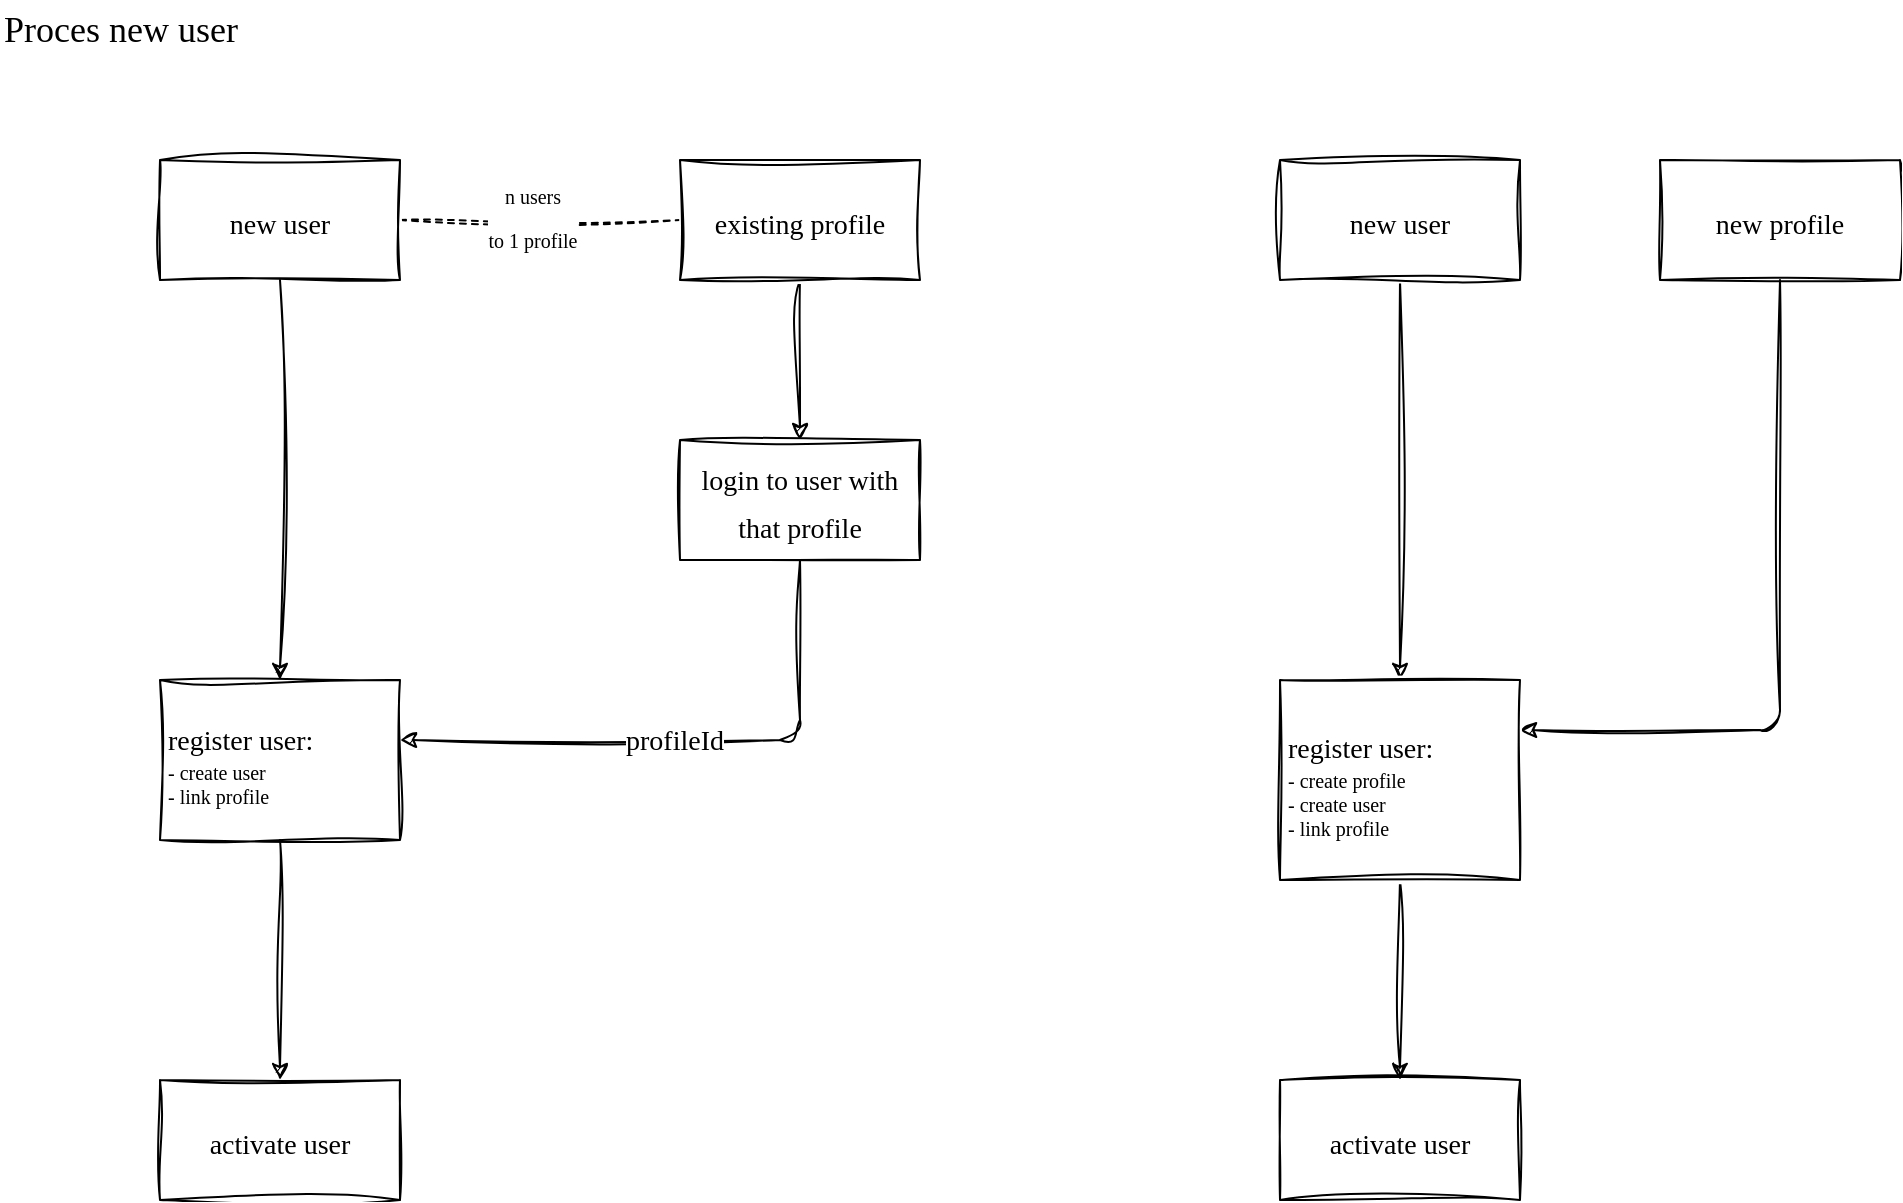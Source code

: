 <mxfile>
    <diagram id="-NNJ_mBUCQnrT3-ZX_VA" name="New user">
        <mxGraphModel dx="1099" dy="1529" grid="1" gridSize="10" guides="1" tooltips="1" connect="1" arrows="1" fold="1" page="1" pageScale="1" pageWidth="1654" pageHeight="1169" math="0" shadow="0">
            <root>
                <mxCell id="0"/>
                <mxCell id="1" parent="0"/>
                <mxCell id="9" style="edgeStyle=orthogonalEdgeStyle;sketch=1;hachureGap=4;jiggle=2;curveFitting=1;html=1;exitX=0.5;exitY=1;exitDx=0;exitDy=0;entryX=0.5;entryY=0;entryDx=0;entryDy=0;fontFamily=Verdana;fontSize=14;spacing=4;" parent="1" source="2" target="6" edge="1">
                    <mxGeometry relative="1" as="geometry"/>
                </mxCell>
                <mxCell id="24" value="" style="edgeStyle=orthogonalEdgeStyle;sketch=1;hachureGap=4;jiggle=2;curveFitting=1;html=1;fontFamily=Verdana;fontSize=18;dashed=1;endArrow=none;endFill=0;startArrow=none;startFill=0;spacing=4;" parent="1" source="2" target="3" edge="1">
                    <mxGeometry relative="1" as="geometry"/>
                </mxCell>
                <mxCell id="25" value="&lt;font style=&quot;font-size: 10px;&quot;&gt;n users&lt;br&gt;to 1 profile&lt;br&gt;&lt;/font&gt;" style="edgeLabel;html=1;align=center;verticalAlign=middle;resizable=0;points=[];fontSize=18;fontFamily=Verdana;spacing=4;" parent="24" vertex="1" connectable="0">
                    <mxGeometry x="-0.057" y="4" relative="1" as="geometry">
                        <mxPoint y="1" as="offset"/>
                    </mxGeometry>
                </mxCell>
                <mxCell id="2" value="&lt;font style=&quot;font-size: 14px;&quot; face=&quot;Verdana&quot;&gt;new user&lt;/font&gt;" style="rounded=0;whiteSpace=wrap;html=1;sketch=1;hachureGap=4;jiggle=2;curveFitting=1;fontFamily=Architects Daughter;fontSource=https%3A%2F%2Ffonts.googleapis.com%2Fcss%3Ffamily%3DArchitects%2BDaughter;fontSize=20;spacing=4;" parent="1" vertex="1">
                    <mxGeometry x="120" y="120" width="120" height="60" as="geometry"/>
                </mxCell>
                <mxCell id="5" value="" style="edgeStyle=none;sketch=1;hachureGap=4;jiggle=2;curveFitting=1;html=1;fontFamily=Architects Daughter;fontSource=https%3A%2F%2Ffonts.googleapis.com%2Fcss%3Ffamily%3DArchitects%2BDaughter;fontSize=16;spacing=4;" parent="1" source="3" target="4" edge="1">
                    <mxGeometry relative="1" as="geometry"/>
                </mxCell>
                <mxCell id="3" value="&lt;font face=&quot;Verdana&quot; style=&quot;font-size: 14px;&quot;&gt;existing profile&lt;/font&gt;" style="rounded=0;whiteSpace=wrap;html=1;sketch=1;hachureGap=4;jiggle=2;curveFitting=1;fontFamily=Architects Daughter;fontSource=https%3A%2F%2Ffonts.googleapis.com%2Fcss%3Ffamily%3DArchitects%2BDaughter;fontSize=20;spacing=4;" parent="1" vertex="1">
                    <mxGeometry x="380" y="120" width="120" height="60" as="geometry"/>
                </mxCell>
                <mxCell id="7" value="" style="edgeStyle=orthogonalEdgeStyle;sketch=1;hachureGap=4;jiggle=2;curveFitting=1;html=1;fontFamily=Verdana;fontSize=14;exitX=0.5;exitY=1;exitDx=0;exitDy=0;spacing=4;" parent="1" source="4" target="6" edge="1">
                    <mxGeometry relative="1" as="geometry">
                        <Array as="points">
                            <mxPoint x="440" y="410"/>
                        </Array>
                    </mxGeometry>
                </mxCell>
                <mxCell id="8" value="profileId" style="edgeLabel;html=1;align=center;verticalAlign=middle;resizable=0;points=[];fontSize=14;fontFamily=Verdana;spacing=4;" parent="7" vertex="1" connectable="0">
                    <mxGeometry x="0.054" y="1" relative="1" as="geometry">
                        <mxPoint as="offset"/>
                    </mxGeometry>
                </mxCell>
                <mxCell id="4" value="&lt;font face=&quot;Verdana&quot; style=&quot;font-size: 14px;&quot;&gt;login to user with that profile&lt;/font&gt;" style="rounded=0;whiteSpace=wrap;html=1;sketch=1;hachureGap=4;jiggle=2;curveFitting=1;fontFamily=Architects Daughter;fontSource=https%3A%2F%2Ffonts.googleapis.com%2Fcss%3Ffamily%3DArchitects%2BDaughter;fontSize=20;spacing=4;" parent="1" vertex="1">
                    <mxGeometry x="380" y="260" width="120" height="60" as="geometry"/>
                </mxCell>
                <mxCell id="13" value="" style="edgeStyle=orthogonalEdgeStyle;sketch=1;hachureGap=4;jiggle=2;curveFitting=1;html=1;fontFamily=Verdana;fontSize=18;spacing=4;" parent="1" source="6" target="12" edge="1">
                    <mxGeometry relative="1" as="geometry"/>
                </mxCell>
                <mxCell id="6" value="&lt;font face=&quot;Verdana&quot; style=&quot;&quot;&gt;&lt;font style=&quot;font-size: 14px;&quot;&gt;register user:&lt;/font&gt;&lt;br&gt;&lt;div style=&quot;font-size: 10px;&quot;&gt;&lt;span style=&quot;background-color: initial;&quot;&gt;- create user&lt;/span&gt;&lt;/div&gt;&lt;div style=&quot;font-size: 10px;&quot;&gt;&lt;span style=&quot;background-color: initial;&quot;&gt;- link profile&lt;/span&gt;&lt;/div&gt;&lt;/font&gt;" style="rounded=0;whiteSpace=wrap;html=1;sketch=1;hachureGap=4;jiggle=2;curveFitting=1;fontFamily=Architects Daughter;fontSource=https%3A%2F%2Ffonts.googleapis.com%2Fcss%3Ffamily%3DArchitects%2BDaughter;fontSize=20;align=left;spacing=4;" parent="1" vertex="1">
                    <mxGeometry x="120" y="380" width="120" height="80" as="geometry"/>
                </mxCell>
                <mxCell id="10" value="Proces new user" style="text;html=1;strokeColor=none;fillColor=none;align=left;verticalAlign=middle;whiteSpace=wrap;rounded=0;sketch=1;hachureGap=4;jiggle=2;curveFitting=1;fontFamily=Verdana;fontSize=18;" parent="1" vertex="1">
                    <mxGeometry x="40" y="40" width="200" height="30" as="geometry"/>
                </mxCell>
                <mxCell id="12" value="&lt;font face=&quot;Verdana&quot; style=&quot;font-size: 14px;&quot;&gt;activate user&lt;/font&gt;" style="rounded=0;whiteSpace=wrap;html=1;sketch=1;hachureGap=4;jiggle=2;curveFitting=1;fontFamily=Architects Daughter;fontSource=https%3A%2F%2Ffonts.googleapis.com%2Fcss%3Ffamily%3DArchitects%2BDaughter;fontSize=20;spacing=4;" parent="1" vertex="1">
                    <mxGeometry x="120" y="580" width="120" height="60" as="geometry"/>
                </mxCell>
                <mxCell id="14" style="edgeStyle=orthogonalEdgeStyle;sketch=1;hachureGap=4;jiggle=2;curveFitting=1;html=1;exitX=0.5;exitY=1;exitDx=0;exitDy=0;entryX=0.5;entryY=0;entryDx=0;entryDy=0;fontFamily=Verdana;fontSize=14;spacing=4;" parent="1" source="15" target="26" edge="1">
                    <mxGeometry relative="1" as="geometry">
                        <mxPoint x="740" y="380" as="targetPoint"/>
                    </mxGeometry>
                </mxCell>
                <mxCell id="15" value="&lt;font style=&quot;font-size: 14px;&quot; face=&quot;Verdana&quot;&gt;new user&lt;/font&gt;" style="rounded=0;whiteSpace=wrap;html=1;sketch=1;hachureGap=4;jiggle=2;curveFitting=1;fontFamily=Architects Daughter;fontSource=https%3A%2F%2Ffonts.googleapis.com%2Fcss%3Ffamily%3DArchitects%2BDaughter;fontSize=20;spacing=4;" parent="1" vertex="1">
                    <mxGeometry x="680" y="120" width="120" height="60" as="geometry"/>
                </mxCell>
                <mxCell id="17" value="&lt;font face=&quot;Verdana&quot; style=&quot;font-size: 14px;&quot;&gt;new profile&lt;/font&gt;" style="rounded=0;whiteSpace=wrap;html=1;sketch=1;hachureGap=4;jiggle=2;curveFitting=1;fontFamily=Architects Daughter;fontSource=https%3A%2F%2Ffonts.googleapis.com%2Fcss%3Ffamily%3DArchitects%2BDaughter;fontSize=20;spacing=4;" parent="1" vertex="1">
                    <mxGeometry x="870" y="120" width="120" height="60" as="geometry"/>
                </mxCell>
                <mxCell id="18" value="" style="edgeStyle=orthogonalEdgeStyle;sketch=1;hachureGap=4;jiggle=2;curveFitting=1;html=1;fontFamily=Verdana;fontSize=14;exitX=0.5;exitY=1;exitDx=0;exitDy=0;entryX=1;entryY=0.25;entryDx=0;entryDy=0;spacing=4;" parent="1" source="17" target="26" edge="1">
                    <mxGeometry relative="1" as="geometry">
                        <Array as="points">
                            <mxPoint x="930" y="405"/>
                        </Array>
                        <mxPoint x="930" y="320" as="sourcePoint"/>
                        <mxPoint x="840" y="430" as="targetPoint"/>
                    </mxGeometry>
                </mxCell>
                <mxCell id="23" value="&lt;font face=&quot;Verdana&quot; style=&quot;font-size: 14px;&quot;&gt;activate user&lt;/font&gt;" style="rounded=0;whiteSpace=wrap;html=1;sketch=1;hachureGap=4;jiggle=2;curveFitting=1;fontFamily=Architects Daughter;fontSource=https%3A%2F%2Ffonts.googleapis.com%2Fcss%3Ffamily%3DArchitects%2BDaughter;fontSize=20;spacing=4;" parent="1" vertex="1">
                    <mxGeometry x="680" y="580" width="120" height="60" as="geometry"/>
                </mxCell>
                <mxCell id="27" value="" style="edgeStyle=orthogonalEdgeStyle;sketch=1;hachureGap=4;jiggle=2;curveFitting=1;html=1;fontFamily=Verdana;fontSize=14;exitX=0.5;exitY=1;exitDx=0;exitDy=0;spacing=4;" parent="1" source="26" target="23" edge="1">
                    <mxGeometry relative="1" as="geometry">
                        <mxPoint x="780" y="510" as="sourcePoint"/>
                    </mxGeometry>
                </mxCell>
                <mxCell id="26" value="&lt;font face=&quot;Verdana&quot; style=&quot;&quot;&gt;&lt;font style=&quot;font-size: 14px;&quot;&gt;register user:&lt;/font&gt;&lt;br&gt;&lt;div style=&quot;font-size: 10px;&quot;&gt;&lt;span style=&quot;background-color: initial;&quot;&gt;- create profile&lt;/span&gt;&lt;/div&gt;&lt;div style=&quot;font-size: 10px;&quot;&gt;&lt;span style=&quot;background-color: initial;&quot;&gt;- create user&lt;/span&gt;&lt;/div&gt;&lt;div style=&quot;font-size: 10px;&quot;&gt;&lt;span style=&quot;background-color: initial;&quot;&gt;- link profile&lt;/span&gt;&lt;/div&gt;&lt;/font&gt;" style="rounded=0;whiteSpace=wrap;html=1;sketch=1;hachureGap=4;jiggle=2;curveFitting=1;fontFamily=Architects Daughter;fontSource=https%3A%2F%2Ffonts.googleapis.com%2Fcss%3Ffamily%3DArchitects%2BDaughter;fontSize=20;align=left;spacing=4;" parent="1" vertex="1">
                    <mxGeometry x="680" y="380" width="120" height="100" as="geometry"/>
                </mxCell>
            </root>
        </mxGraphModel>
    </diagram>
    <diagram id="uTDXos0qr4OO1gJ9Vw7j" name="User-group-role">
        <mxGraphModel dx="1215" dy="1529" grid="1" gridSize="10" guides="1" tooltips="1" connect="1" arrows="1" fold="1" page="1" pageScale="1" pageWidth="1654" pageHeight="1169" math="0" shadow="0">
            <root>
                <mxCell id="0"/>
                <mxCell id="1" parent="0"/>
                <mxCell id="iJyL2L_4lOV172Ft6i2g-3" value="" style="edgeStyle=none;sketch=1;hachureGap=4;jiggle=2;curveFitting=1;html=1;fontFamily=Verdana;fontSize=16;" parent="1" source="iJyL2L_4lOV172Ft6i2g-1" target="iJyL2L_4lOV172Ft6i2g-2" edge="1">
                    <mxGeometry relative="1" as="geometry"/>
                </mxCell>
                <mxCell id="iJyL2L_4lOV172Ft6i2g-1" value="&lt;div style=&quot;background-color: rgb(30, 30, 30); font-family: Menlo, Monaco, &amp;quot;Courier New&amp;quot;, monospace; font-size: 12px; line-height: 18px;&quot;&gt;&lt;font color=&quot;#4ec9b0&quot;&gt;Profile&lt;/font&gt;&lt;/div&gt;" style="rounded=0;whiteSpace=wrap;html=1;sketch=1;hachureGap=4;jiggle=2;curveFitting=1;fontFamily=Architects Daughter;fontSource=https%3A%2F%2Ffonts.googleapis.com%2Fcss%3Ffamily%3DArchitects%2BDaughter;fontSize=20;" parent="1" vertex="1">
                    <mxGeometry x="120" y="160" width="120" height="60" as="geometry"/>
                </mxCell>
                <mxCell id="iJyL2L_4lOV172Ft6i2g-5" value="" style="edgeStyle=none;sketch=1;hachureGap=4;jiggle=2;curveFitting=1;html=1;fontFamily=Verdana;fontSize=16;" parent="1" source="iJyL2L_4lOV172Ft6i2g-2" target="iJyL2L_4lOV172Ft6i2g-4" edge="1">
                    <mxGeometry relative="1" as="geometry"/>
                </mxCell>
                <mxCell id="iJyL2L_4lOV172Ft6i2g-2" value="&lt;div style=&quot;color: rgb(212, 212, 212); background-color: rgb(30, 30, 30); font-family: Menlo, Monaco, &amp;quot;Courier New&amp;quot;, monospace; font-size: 12px; line-height: 18px;&quot;&gt;&lt;span style=&quot;color: #4ec9b0;&quot;&gt;User&lt;/span&gt;&lt;/div&gt;" style="rounded=0;whiteSpace=wrap;html=1;sketch=1;hachureGap=4;jiggle=2;curveFitting=1;fontFamily=Architects Daughter;fontSource=https%3A%2F%2Ffonts.googleapis.com%2Fcss%3Ffamily%3DArchitects%2BDaughter;fontSize=20;" parent="1" vertex="1">
                    <mxGeometry x="320" y="160" width="120" height="60" as="geometry"/>
                </mxCell>
                <mxCell id="iJyL2L_4lOV172Ft6i2g-7" value="" style="edgeStyle=none;sketch=1;hachureGap=4;jiggle=2;curveFitting=1;html=1;fontFamily=Verdana;fontSize=16;" parent="1" source="iJyL2L_4lOV172Ft6i2g-4" target="iJyL2L_4lOV172Ft6i2g-6" edge="1">
                    <mxGeometry relative="1" as="geometry"/>
                </mxCell>
                <mxCell id="iJyL2L_4lOV172Ft6i2g-4" value="&lt;div style=&quot;color: rgb(212, 212, 212); background-color: rgb(30, 30, 30); font-family: Menlo, Monaco, &amp;quot;Courier New&amp;quot;, monospace; font-size: 12px; line-height: 18px;&quot;&gt;&lt;span style=&quot;color: #4ec9b0;&quot;&gt;UserGroupEdge&lt;/span&gt;&lt;/div&gt;" style="rounded=0;whiteSpace=wrap;html=1;sketch=1;hachureGap=4;jiggle=2;curveFitting=1;fontFamily=Architects Daughter;fontSource=https%3A%2F%2Ffonts.googleapis.com%2Fcss%3Ffamily%3DArchitects%2BDaughter;fontSize=20;" parent="1" vertex="1">
                    <mxGeometry x="520" y="160" width="120" height="60" as="geometry"/>
                </mxCell>
                <mxCell id="iJyL2L_4lOV172Ft6i2g-9" value="" style="edgeStyle=none;sketch=1;hachureGap=4;jiggle=2;curveFitting=1;html=1;fontFamily=Verdana;fontSize=16;" parent="1" source="iJyL2L_4lOV172Ft6i2g-6" target="iJyL2L_4lOV172Ft6i2g-8" edge="1">
                    <mxGeometry relative="1" as="geometry"/>
                </mxCell>
                <mxCell id="iJyL2L_4lOV172Ft6i2g-6" value="&lt;div style=&quot;color: rgb(212, 212, 212); background-color: rgb(30, 30, 30); font-family: Menlo, Monaco, &amp;quot;Courier New&amp;quot;, monospace; font-size: 12px; line-height: 18px;&quot;&gt;&lt;span style=&quot;color: #4ec9b0;&quot;&gt;Group&lt;/span&gt;&lt;/div&gt;" style="rounded=0;whiteSpace=wrap;html=1;sketch=1;hachureGap=4;jiggle=2;curveFitting=1;fontFamily=Architects Daughter;fontSource=https%3A%2F%2Ffonts.googleapis.com%2Fcss%3Ffamily%3DArchitects%2BDaughter;fontSize=20;" parent="1" vertex="1">
                    <mxGeometry x="720" y="160" width="120" height="60" as="geometry"/>
                </mxCell>
                <mxCell id="iJyL2L_4lOV172Ft6i2g-8" value="&lt;div style=&quot;color: rgb(212, 212, 212); background-color: rgb(30, 30, 30); font-family: Menlo, Monaco, &amp;quot;Courier New&amp;quot;, monospace; font-size: 12px; line-height: 18px;&quot;&gt;&lt;span style=&quot;color: #4ec9b0;&quot;&gt;Role&lt;/span&gt;&lt;/div&gt;" style="rounded=0;whiteSpace=wrap;html=1;sketch=1;hachureGap=4;jiggle=2;curveFitting=1;fontFamily=Architects Daughter;fontSource=https%3A%2F%2Ffonts.googleapis.com%2Fcss%3Ffamily%3DArchitects%2BDaughter;fontSize=20;" parent="1" vertex="1">
                    <mxGeometry x="920" y="160" width="120" height="60" as="geometry"/>
                </mxCell>
                <mxCell id="iJyL2L_4lOV172Ft6i2g-10" value="Authorisations in MyinT" style="text;html=1;strokeColor=none;fillColor=none;align=left;verticalAlign=middle;whiteSpace=wrap;rounded=0;sketch=1;hachureGap=4;jiggle=2;curveFitting=1;fontFamily=Verdana;fontSize=16;" parent="1" vertex="1">
                    <mxGeometry x="80" y="80" width="260" height="40" as="geometry"/>
                </mxCell>
                <mxCell id="iJyL2L_4lOV172Ft6i2g-11" value="Authorisations on objects" style="text;html=1;strokeColor=none;fillColor=none;align=left;verticalAlign=middle;whiteSpace=wrap;rounded=0;sketch=1;hachureGap=4;jiggle=2;curveFitting=1;fontFamily=Verdana;fontSize=16;" parent="1" vertex="1">
                    <mxGeometry x="80" y="400" width="260" height="40" as="geometry"/>
                </mxCell>
                <mxCell id="iJyL2L_4lOV172Ft6i2g-15" value="" style="edgeStyle=none;sketch=1;hachureGap=4;jiggle=2;curveFitting=1;html=1;fontFamily=Verdana;fontSize=16;" parent="1" source="iJyL2L_4lOV172Ft6i2g-12" target="iJyL2L_4lOV172Ft6i2g-14" edge="1">
                    <mxGeometry relative="1" as="geometry"/>
                </mxCell>
                <mxCell id="iJyL2L_4lOV172Ft6i2g-12" value="&lt;div style=&quot;background-color: rgb(30, 30, 30); font-family: Menlo, Monaco, &amp;quot;Courier New&amp;quot;, monospace; line-height: 18px;&quot;&gt;&lt;font style=&quot;&quot; color=&quot;#4ec9b0&quot;&gt;&lt;span style=&quot;font-size: 12px;&quot;&gt;Object&amp;nbsp;&lt;/span&gt;&lt;/font&gt;&lt;/div&gt;&lt;div style=&quot;background-color: rgb(30, 30, 30); font-family: Menlo, Monaco, &amp;quot;Courier New&amp;quot;, monospace; line-height: 18px;&quot;&gt;&lt;font style=&quot;&quot; color=&quot;#4ec9b0&quot;&gt;&lt;font style=&quot;font-size: 8px;&quot;&gt;(for example a Piece)&lt;/font&gt;&lt;/font&gt;&lt;/div&gt;" style="rounded=0;whiteSpace=wrap;html=1;sketch=1;hachureGap=4;jiggle=2;curveFitting=1;fontFamily=Architects Daughter;fontSource=https%3A%2F%2Ffonts.googleapis.com%2Fcss%3Ffamily%3DArchitects%2BDaughter;fontSize=20;" parent="1" vertex="1">
                    <mxGeometry x="120" y="480" width="120" height="60" as="geometry"/>
                </mxCell>
                <mxCell id="iJyL2L_4lOV172Ft6i2g-17" value="" style="edgeStyle=orthogonalEdgeStyle;sketch=1;hachureGap=4;jiggle=2;curveFitting=1;html=1;fontFamily=Verdana;fontSize=16;entryX=0.25;entryY=0;entryDx=0;entryDy=0;" parent="1" source="iJyL2L_4lOV172Ft6i2g-14" target="iJyL2L_4lOV172Ft6i2g-27" edge="1">
                    <mxGeometry relative="1" as="geometry">
                        <mxPoint x="520" y="563.846" as="targetPoint"/>
                    </mxGeometry>
                </mxCell>
                <mxCell id="iJyL2L_4lOV172Ft6i2g-14" value="&lt;div style=&quot;background-color: rgb(30, 30, 30); font-family: Menlo, Monaco, &amp;quot;Courier New&amp;quot;, monospace; font-size: 12px; line-height: 18px;&quot;&gt;&lt;font color=&quot;#4ec9b0&quot;&gt;UserGroup&lt;/font&gt;&lt;/div&gt;" style="rounded=0;whiteSpace=wrap;html=1;sketch=1;hachureGap=4;jiggle=2;curveFitting=1;fontFamily=Architects Daughter;fontSource=https%3A%2F%2Ffonts.googleapis.com%2Fcss%3Ffamily%3DArchitects%2BDaughter;fontSize=20;" parent="1" vertex="1">
                    <mxGeometry x="320" y="480" width="120" height="60" as="geometry"/>
                </mxCell>
                <mxCell id="iJyL2L_4lOV172Ft6i2g-27" value="&lt;span style=&quot;font-weight: normal;&quot;&gt;Users&lt;/span&gt;" style="swimlane;whiteSpace=wrap;html=1;sketch=1;hachureGap=4;jiggle=2;curveFitting=1;strokeColor=#F0F0F0;fontFamily=Verdana;fontSize=16;" parent="1" vertex="1">
                    <mxGeometry x="200" y="610" width="190" height="420" as="geometry"/>
                </mxCell>
                <mxCell id="iJyL2L_4lOV172Ft6i2g-18" value="&lt;div style=&quot;background-color: rgb(30, 30, 30); font-family: Menlo, Monaco, &amp;quot;Courier New&amp;quot;, monospace; font-size: 12px; line-height: 18px;&quot;&gt;&lt;font color=&quot;#4ec9b0&quot;&gt;User 1&lt;/font&gt;&lt;/div&gt;" style="rounded=0;whiteSpace=wrap;html=1;sketch=1;hachureGap=4;jiggle=2;curveFitting=1;fontFamily=Architects Daughter;fontSource=https%3A%2F%2Ffonts.googleapis.com%2Fcss%3Ffamily%3DArchitects%2BDaughter;fontSize=20;" parent="iJyL2L_4lOV172Ft6i2g-27" vertex="1">
                    <mxGeometry x="30" y="50" width="120" height="60" as="geometry"/>
                </mxCell>
                <mxCell id="iJyL2L_4lOV172Ft6i2g-19" value="&lt;div style=&quot;background-color: rgb(30, 30, 30); font-family: Menlo, Monaco, &amp;quot;Courier New&amp;quot;, monospace; font-size: 12px; line-height: 18px;&quot;&gt;&lt;font color=&quot;#4ec9b0&quot;&gt;User 2&lt;/font&gt;&lt;/div&gt;" style="rounded=0;whiteSpace=wrap;html=1;sketch=1;hachureGap=4;jiggle=2;curveFitting=1;fontFamily=Architects Daughter;fontSource=https%3A%2F%2Ffonts.googleapis.com%2Fcss%3Ffamily%3DArchitects%2BDaughter;fontSize=20;" parent="iJyL2L_4lOV172Ft6i2g-27" vertex="1">
                    <mxGeometry x="30" y="125" width="120" height="60" as="geometry"/>
                </mxCell>
                <mxCell id="iJyL2L_4lOV172Ft6i2g-21" value="&lt;div style=&quot;background-color: rgb(30, 30, 30); font-family: Menlo, Monaco, &amp;quot;Courier New&amp;quot;, monospace; font-size: 12px; line-height: 18px;&quot;&gt;&lt;font color=&quot;#4ec9b0&quot;&gt;User 3&lt;/font&gt;&lt;/div&gt;" style="rounded=0;whiteSpace=wrap;html=1;sketch=1;hachureGap=4;jiggle=2;curveFitting=1;fontFamily=Architects Daughter;fontSource=https%3A%2F%2Ffonts.googleapis.com%2Fcss%3Ffamily%3DArchitects%2BDaughter;fontSize=20;" parent="iJyL2L_4lOV172Ft6i2g-27" vertex="1">
                    <mxGeometry x="30" y="195" width="120" height="60" as="geometry"/>
                </mxCell>
                <mxCell id="iJyL2L_4lOV172Ft6i2g-22" value="&lt;div style=&quot;background-color: rgb(30, 30, 30); font-family: Menlo, Monaco, &amp;quot;Courier New&amp;quot;, monospace; font-size: 12px; line-height: 18px;&quot;&gt;&lt;font color=&quot;#4ec9b0&quot;&gt;User n&lt;/font&gt;&lt;/div&gt;" style="rounded=0;whiteSpace=wrap;html=1;sketch=1;hachureGap=4;jiggle=2;curveFitting=1;fontFamily=Architects Daughter;fontSource=https%3A%2F%2Ffonts.googleapis.com%2Fcss%3Ffamily%3DArchitects%2BDaughter;fontSize=20;" parent="iJyL2L_4lOV172Ft6i2g-27" vertex="1">
                    <mxGeometry x="30" y="325" width="120" height="60" as="geometry"/>
                </mxCell>
                <mxCell id="iJyL2L_4lOV172Ft6i2g-30" value="&lt;span style=&quot;font-weight: normal;&quot;&gt;Roles&lt;/span&gt;" style="swimlane;whiteSpace=wrap;html=1;sketch=1;hachureGap=4;jiggle=2;curveFitting=1;strokeColor=#F0F0F0;fontFamily=Verdana;fontSize=16;" parent="1" vertex="1">
                    <mxGeometry x="440" y="610" width="390" height="330" as="geometry"/>
                </mxCell>
                <mxCell id="8oppjsTgxgS4dVxEMzvn-3" value="" style="edgeStyle=none;sketch=1;hachureGap=4;jiggle=2;curveFitting=1;html=1;fontFamily=Architects Daughter;fontSource=https%3A%2F%2Ffonts.googleapis.com%2Fcss%3Ffamily%3DArchitects%2BDaughter;fontSize=16;entryX=1;entryY=0.5;entryDx=0;entryDy=0;exitX=0;exitY=0.5;exitDx=0;exitDy=0;" parent="iJyL2L_4lOV172Ft6i2g-30" source="8oppjsTgxgS4dVxEMzvn-2" target="iJyL2L_4lOV172Ft6i2g-31" edge="1">
                    <mxGeometry relative="1" as="geometry"/>
                </mxCell>
                <mxCell id="iJyL2L_4lOV172Ft6i2g-31" value="&lt;div style=&quot;background-color: rgb(30, 30, 30); font-family: Menlo, Monaco, &amp;quot;Courier New&amp;quot;, monospace; font-size: 12px; line-height: 18px;&quot;&gt;&lt;font color=&quot;#4ec9b0&quot;&gt;Role 1&lt;/font&gt;&lt;/div&gt;" style="rounded=0;whiteSpace=wrap;html=1;sketch=1;hachureGap=4;jiggle=2;curveFitting=1;fontFamily=Architects Daughter;fontSource=https%3A%2F%2Ffonts.googleapis.com%2Fcss%3Ffamily%3DArchitects%2BDaughter;fontSize=20;" parent="iJyL2L_4lOV172Ft6i2g-30" vertex="1">
                    <mxGeometry x="30" y="50" width="120" height="60" as="geometry"/>
                </mxCell>
                <mxCell id="iJyL2L_4lOV172Ft6i2g-32" value="&lt;div style=&quot;background-color: rgb(30, 30, 30); font-family: Menlo, Monaco, &amp;quot;Courier New&amp;quot;, monospace; font-size: 12px; line-height: 18px;&quot;&gt;&lt;font color=&quot;#4ec9b0&quot;&gt;Role 2&lt;/font&gt;&lt;/div&gt;" style="rounded=0;whiteSpace=wrap;html=1;sketch=1;hachureGap=4;jiggle=2;curveFitting=1;fontFamily=Architects Daughter;fontSource=https%3A%2F%2Ffonts.googleapis.com%2Fcss%3Ffamily%3DArchitects%2BDaughter;fontSize=20;" parent="iJyL2L_4lOV172Ft6i2g-30" vertex="1">
                    <mxGeometry x="30" y="125" width="120" height="60" as="geometry"/>
                </mxCell>
                <mxCell id="iJyL2L_4lOV172Ft6i2g-34" value="&lt;div style=&quot;background-color: rgb(30, 30, 30); font-family: Menlo, Monaco, &amp;quot;Courier New&amp;quot;, monospace; font-size: 12px; line-height: 18px;&quot;&gt;&lt;font color=&quot;#4ec9b0&quot;&gt;Role n&lt;/font&gt;&lt;/div&gt;" style="rounded=0;whiteSpace=wrap;html=1;sketch=1;hachureGap=4;jiggle=2;curveFitting=1;fontFamily=Architects Daughter;fontSource=https%3A%2F%2Ffonts.googleapis.com%2Fcss%3Ffamily%3DArchitects%2BDaughter;fontSize=20;" parent="iJyL2L_4lOV172Ft6i2g-30" vertex="1">
                    <mxGeometry x="30" y="240" width="120" height="60" as="geometry"/>
                </mxCell>
                <mxCell id="8oppjsTgxgS4dVxEMzvn-2" value="&lt;div style=&quot;background-color: rgb(30, 30, 30); font-family: Menlo, Monaco, &amp;quot;Courier New&amp;quot;, monospace; font-size: 12px; line-height: 18px;&quot;&gt;&lt;font color=&quot;#4ec9b0&quot;&gt;Permissions&lt;/font&gt;&lt;/div&gt;&lt;div style=&quot;background-color: rgb(30, 30, 30); font-family: Menlo, Monaco, &amp;quot;Courier New&amp;quot;, monospace; line-height: 18px;&quot;&gt;&lt;font style=&quot;font-size: 10px;&quot; color=&quot;#ffffff&quot;&gt;(CRUD)&lt;/font&gt;&lt;/div&gt;" style="rounded=0;whiteSpace=wrap;html=1;sketch=1;hachureGap=4;jiggle=2;curveFitting=1;fontFamily=Architects Daughter;fontSource=https%3A%2F%2Ffonts.googleapis.com%2Fcss%3Ffamily%3DArchitects%2BDaughter;fontSize=20;" parent="iJyL2L_4lOV172Ft6i2g-30" vertex="1">
                    <mxGeometry x="230" y="50" width="120" height="60" as="geometry"/>
                </mxCell>
                <mxCell id="iJyL2L_4lOV172Ft6i2g-35" value="" style="edgeStyle=orthogonalEdgeStyle;sketch=1;hachureGap=4;jiggle=2;curveFitting=1;html=1;fontFamily=Verdana;fontSize=16;entryX=0.307;entryY=0.002;entryDx=0;entryDy=0;entryPerimeter=0;exitX=0.75;exitY=1;exitDx=0;exitDy=0;" parent="1" source="iJyL2L_4lOV172Ft6i2g-14" target="iJyL2L_4lOV172Ft6i2g-30" edge="1">
                    <mxGeometry relative="1" as="geometry">
                        <mxPoint x="412.75" y="540" as="sourcePoint"/>
                        <mxPoint x="320" y="610" as="targetPoint"/>
                    </mxGeometry>
                </mxCell>
                <mxCell id="iJyL2L_4lOV172Ft6i2g-37" value="&lt;div style=&quot;text-align: left; font-size: 14px;&quot;&gt;&lt;span style=&quot;background-color: initial; font-size: 14px;&quot;&gt;For example roles like:&lt;/span&gt;&lt;/div&gt;&lt;div style=&quot;text-align: left; font-size: 14px;&quot;&gt;&lt;span style=&quot;background-color: initial; font-size: 14px;&quot;&gt;- viewer&lt;/span&gt;&lt;/div&gt;&lt;div style=&quot;text-align: left; font-size: 14px;&quot;&gt;&lt;span style=&quot;background-color: initial; font-size: 14px;&quot;&gt;- editor&lt;/span&gt;&lt;/div&gt;&lt;div style=&quot;text-align: left; font-size: 14px;&quot;&gt;&lt;span style=&quot;background-color: initial; font-size: 14px;&quot;&gt;- owner&lt;/span&gt;&lt;/div&gt;" style="text;html=1;strokeColor=none;fillColor=none;align=center;verticalAlign=middle;whiteSpace=wrap;rounded=0;sketch=1;hachureGap=4;jiggle=2;curveFitting=1;fontFamily=Verdana;fontSize=14;" parent="1" vertex="1">
                    <mxGeometry x="810" y="390" width="200" height="100" as="geometry"/>
                </mxCell>
                <mxCell id="iJyL2L_4lOV172Ft6i2g-38" value="" style="endArrow=none;dashed=1;html=1;dashPattern=1 3;strokeWidth=2;sketch=1;hachureGap=4;jiggle=2;curveFitting=1;fontFamily=Verdana;fontSize=16;" parent="1" edge="1">
                    <mxGeometry width="50" height="50" relative="1" as="geometry">
                        <mxPoint x="920" y="380" as="sourcePoint"/>
                        <mxPoint x="970" y="250" as="targetPoint"/>
                    </mxGeometry>
                </mxCell>
                <mxCell id="iJyL2L_4lOV172Ft6i2g-39" value="" style="endArrow=none;dashed=1;html=1;dashPattern=1 3;strokeWidth=2;sketch=1;hachureGap=4;jiggle=2;curveFitting=1;fontFamily=Verdana;fontSize=16;exitX=0.541;exitY=-0.003;exitDx=0;exitDy=0;exitPerimeter=0;" parent="1" edge="1" source="iJyL2L_4lOV172Ft6i2g-30">
                    <mxGeometry width="50" height="50" relative="1" as="geometry">
                        <mxPoint x="680" y="630" as="sourcePoint"/>
                        <mxPoint x="830" y="500" as="targetPoint"/>
                    </mxGeometry>
                </mxCell>
                <mxCell id="_gMdZGVeZVGTcsS5ZHg_-1" value="" style="edgeStyle=none;sketch=1;hachureGap=4;jiggle=2;curveFitting=1;html=1;fontFamily=Architects Daughter;fontSource=https%3A%2F%2Ffonts.googleapis.com%2Fcss%3Ffamily%3DArchitects%2BDaughter;fontSize=16;entryX=1;entryY=0.5;entryDx=0;entryDy=0;exitX=0;exitY=0.5;exitDx=0;exitDy=0;" edge="1" parent="1" source="_gMdZGVeZVGTcsS5ZHg_-2" target="iJyL2L_4lOV172Ft6i2g-8">
                    <mxGeometry relative="1" as="geometry">
                        <mxPoint x="1040" y="190" as="targetPoint"/>
                    </mxGeometry>
                </mxCell>
                <mxCell id="_gMdZGVeZVGTcsS5ZHg_-2" value="&lt;div style=&quot;background-color: rgb(30, 30, 30); font-family: Menlo, Monaco, &amp;quot;Courier New&amp;quot;, monospace; font-size: 12px; line-height: 18px;&quot;&gt;&lt;font color=&quot;#4ec9b0&quot;&gt;Permissions&lt;/font&gt;&lt;/div&gt;&lt;div style=&quot;background-color: rgb(30, 30, 30); font-family: Menlo, Monaco, &amp;quot;Courier New&amp;quot;, monospace; line-height: 18px;&quot;&gt;&lt;font style=&quot;font-size: 10px;&quot; color=&quot;#ffffff&quot;&gt;(CRUD)&lt;/font&gt;&lt;/div&gt;" style="rounded=0;whiteSpace=wrap;html=1;sketch=1;hachureGap=4;jiggle=2;curveFitting=1;fontFamily=Architects Daughter;fontSource=https%3A%2F%2Ffonts.googleapis.com%2Fcss%3Ffamily%3DArchitects%2BDaughter;fontSize=20;" vertex="1" parent="1">
                    <mxGeometry x="1120" y="160" width="120" height="60" as="geometry"/>
                </mxCell>
            </root>
        </mxGraphModel>
    </diagram>
</mxfile>